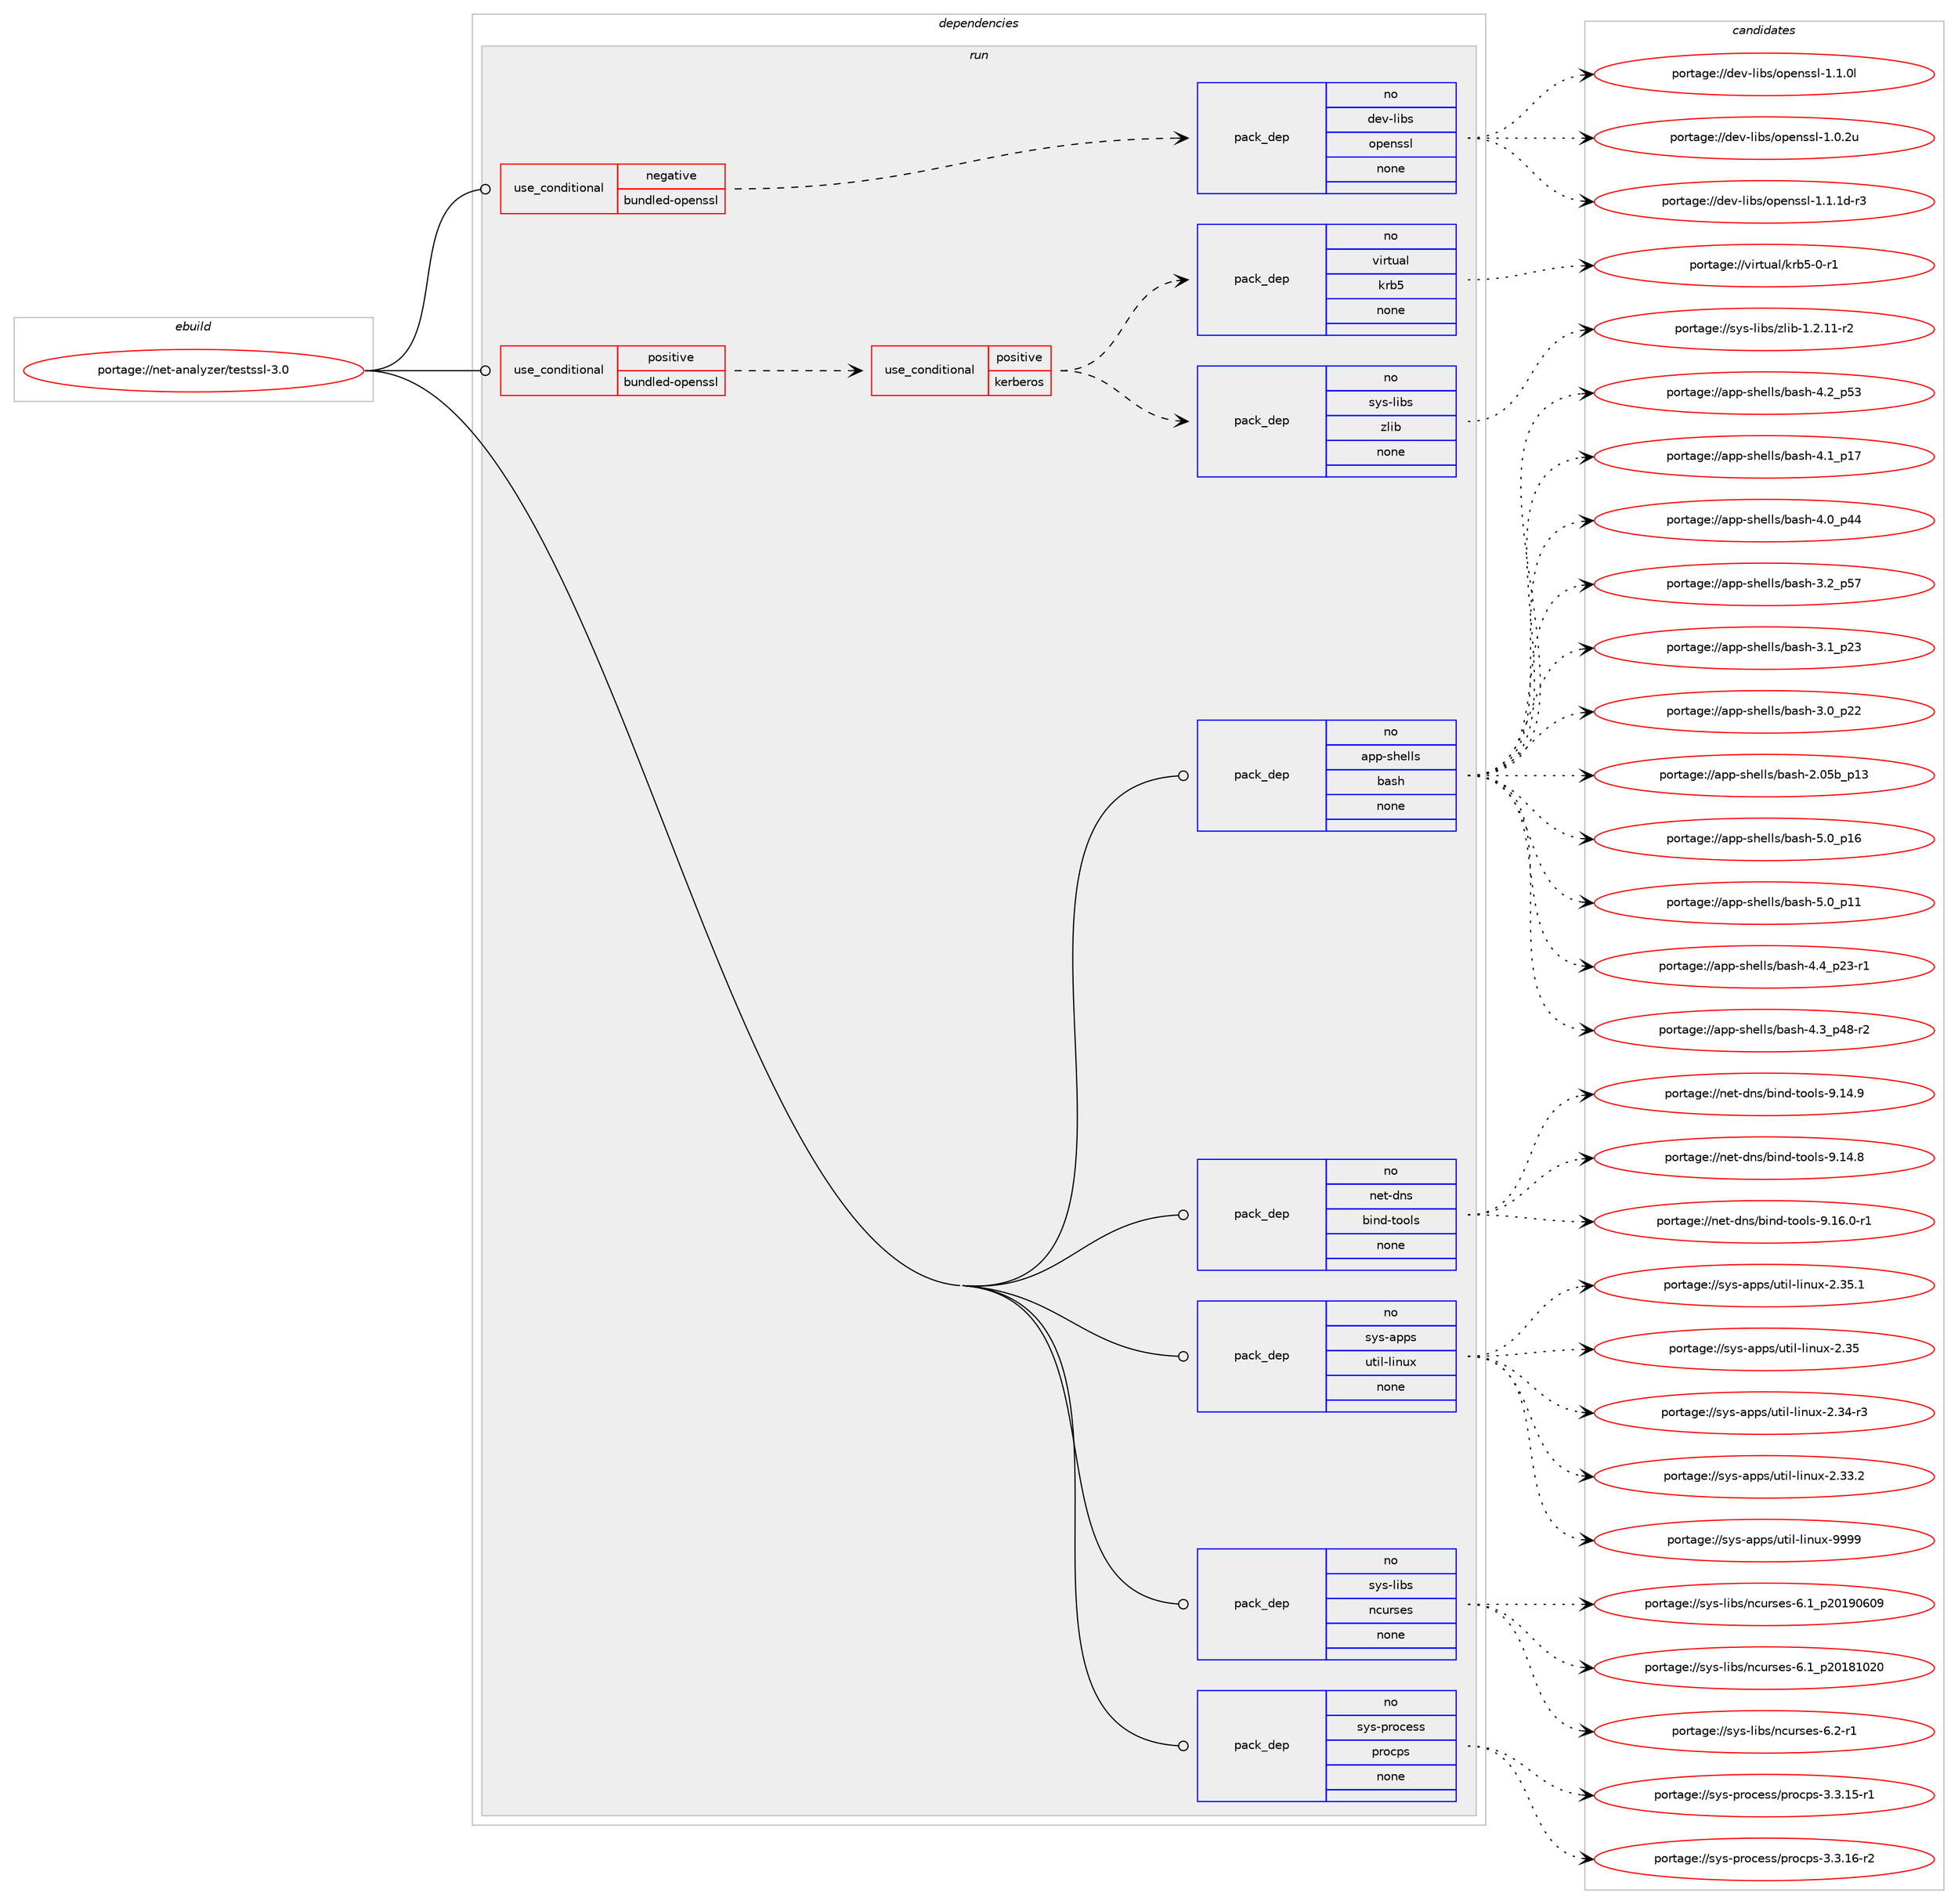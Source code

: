 digraph prolog {

# *************
# Graph options
# *************

newrank=true;
concentrate=true;
compound=true;
graph [rankdir=LR,fontname=Helvetica,fontsize=10,ranksep=1.5];#, ranksep=2.5, nodesep=0.2];
edge  [arrowhead=vee];
node  [fontname=Helvetica,fontsize=10];

# **********
# The ebuild
# **********

subgraph cluster_leftcol {
color=gray;
rank=same;
label=<<i>ebuild</i>>;
id [label="portage://net-analyzer/testssl-3.0", color=red, width=4, href="../net-analyzer/testssl-3.0.svg"];
}

# ****************
# The dependencies
# ****************

subgraph cluster_midcol {
color=gray;
label=<<i>dependencies</i>>;
subgraph cluster_compile {
fillcolor="#eeeeee";
style=filled;
label=<<i>compile</i>>;
}
subgraph cluster_compileandrun {
fillcolor="#eeeeee";
style=filled;
label=<<i>compile and run</i>>;
}
subgraph cluster_run {
fillcolor="#eeeeee";
style=filled;
label=<<i>run</i>>;
subgraph cond12978 {
dependency63886 [label=<<TABLE BORDER="0" CELLBORDER="1" CELLSPACING="0" CELLPADDING="4"><TR><TD ROWSPAN="3" CELLPADDING="10">use_conditional</TD></TR><TR><TD>negative</TD></TR><TR><TD>bundled-openssl</TD></TR></TABLE>>, shape=none, color=red];
subgraph pack49660 {
dependency63887 [label=<<TABLE BORDER="0" CELLBORDER="1" CELLSPACING="0" CELLPADDING="4" WIDTH="220"><TR><TD ROWSPAN="6" CELLPADDING="30">pack_dep</TD></TR><TR><TD WIDTH="110">no</TD></TR><TR><TD>dev-libs</TD></TR><TR><TD>openssl</TD></TR><TR><TD>none</TD></TR><TR><TD></TD></TR></TABLE>>, shape=none, color=blue];
}
dependency63886:e -> dependency63887:w [weight=20,style="dashed",arrowhead="vee"];
}
id:e -> dependency63886:w [weight=20,style="solid",arrowhead="odot"];
subgraph cond12979 {
dependency63888 [label=<<TABLE BORDER="0" CELLBORDER="1" CELLSPACING="0" CELLPADDING="4"><TR><TD ROWSPAN="3" CELLPADDING="10">use_conditional</TD></TR><TR><TD>positive</TD></TR><TR><TD>bundled-openssl</TD></TR></TABLE>>, shape=none, color=red];
subgraph cond12980 {
dependency63889 [label=<<TABLE BORDER="0" CELLBORDER="1" CELLSPACING="0" CELLPADDING="4"><TR><TD ROWSPAN="3" CELLPADDING="10">use_conditional</TD></TR><TR><TD>positive</TD></TR><TR><TD>kerberos</TD></TR></TABLE>>, shape=none, color=red];
subgraph pack49661 {
dependency63890 [label=<<TABLE BORDER="0" CELLBORDER="1" CELLSPACING="0" CELLPADDING="4" WIDTH="220"><TR><TD ROWSPAN="6" CELLPADDING="30">pack_dep</TD></TR><TR><TD WIDTH="110">no</TD></TR><TR><TD>sys-libs</TD></TR><TR><TD>zlib</TD></TR><TR><TD>none</TD></TR><TR><TD></TD></TR></TABLE>>, shape=none, color=blue];
}
dependency63889:e -> dependency63890:w [weight=20,style="dashed",arrowhead="vee"];
subgraph pack49662 {
dependency63891 [label=<<TABLE BORDER="0" CELLBORDER="1" CELLSPACING="0" CELLPADDING="4" WIDTH="220"><TR><TD ROWSPAN="6" CELLPADDING="30">pack_dep</TD></TR><TR><TD WIDTH="110">no</TD></TR><TR><TD>virtual</TD></TR><TR><TD>krb5</TD></TR><TR><TD>none</TD></TR><TR><TD></TD></TR></TABLE>>, shape=none, color=blue];
}
dependency63889:e -> dependency63891:w [weight=20,style="dashed",arrowhead="vee"];
}
dependency63888:e -> dependency63889:w [weight=20,style="dashed",arrowhead="vee"];
}
id:e -> dependency63888:w [weight=20,style="solid",arrowhead="odot"];
subgraph pack49663 {
dependency63892 [label=<<TABLE BORDER="0" CELLBORDER="1" CELLSPACING="0" CELLPADDING="4" WIDTH="220"><TR><TD ROWSPAN="6" CELLPADDING="30">pack_dep</TD></TR><TR><TD WIDTH="110">no</TD></TR><TR><TD>app-shells</TD></TR><TR><TD>bash</TD></TR><TR><TD>none</TD></TR><TR><TD></TD></TR></TABLE>>, shape=none, color=blue];
}
id:e -> dependency63892:w [weight=20,style="solid",arrowhead="odot"];
subgraph pack49664 {
dependency63893 [label=<<TABLE BORDER="0" CELLBORDER="1" CELLSPACING="0" CELLPADDING="4" WIDTH="220"><TR><TD ROWSPAN="6" CELLPADDING="30">pack_dep</TD></TR><TR><TD WIDTH="110">no</TD></TR><TR><TD>net-dns</TD></TR><TR><TD>bind-tools</TD></TR><TR><TD>none</TD></TR><TR><TD></TD></TR></TABLE>>, shape=none, color=blue];
}
id:e -> dependency63893:w [weight=20,style="solid",arrowhead="odot"];
subgraph pack49665 {
dependency63894 [label=<<TABLE BORDER="0" CELLBORDER="1" CELLSPACING="0" CELLPADDING="4" WIDTH="220"><TR><TD ROWSPAN="6" CELLPADDING="30">pack_dep</TD></TR><TR><TD WIDTH="110">no</TD></TR><TR><TD>sys-apps</TD></TR><TR><TD>util-linux</TD></TR><TR><TD>none</TD></TR><TR><TD></TD></TR></TABLE>>, shape=none, color=blue];
}
id:e -> dependency63894:w [weight=20,style="solid",arrowhead="odot"];
subgraph pack49666 {
dependency63895 [label=<<TABLE BORDER="0" CELLBORDER="1" CELLSPACING="0" CELLPADDING="4" WIDTH="220"><TR><TD ROWSPAN="6" CELLPADDING="30">pack_dep</TD></TR><TR><TD WIDTH="110">no</TD></TR><TR><TD>sys-libs</TD></TR><TR><TD>ncurses</TD></TR><TR><TD>none</TD></TR><TR><TD></TD></TR></TABLE>>, shape=none, color=blue];
}
id:e -> dependency63895:w [weight=20,style="solid",arrowhead="odot"];
subgraph pack49667 {
dependency63896 [label=<<TABLE BORDER="0" CELLBORDER="1" CELLSPACING="0" CELLPADDING="4" WIDTH="220"><TR><TD ROWSPAN="6" CELLPADDING="30">pack_dep</TD></TR><TR><TD WIDTH="110">no</TD></TR><TR><TD>sys-process</TD></TR><TR><TD>procps</TD></TR><TR><TD>none</TD></TR><TR><TD></TD></TR></TABLE>>, shape=none, color=blue];
}
id:e -> dependency63896:w [weight=20,style="solid",arrowhead="odot"];
}
}

# **************
# The candidates
# **************

subgraph cluster_choices {
rank=same;
color=gray;
label=<<i>candidates</i>>;

subgraph choice49660 {
color=black;
nodesep=1;
choice1001011184510810598115471111121011101151151084549464946491004511451 [label="portage://dev-libs/openssl-1.1.1d-r3", color=red, width=4,href="../dev-libs/openssl-1.1.1d-r3.svg"];
choice100101118451081059811547111112101110115115108454946494648108 [label="portage://dev-libs/openssl-1.1.0l", color=red, width=4,href="../dev-libs/openssl-1.1.0l.svg"];
choice100101118451081059811547111112101110115115108454946484650117 [label="portage://dev-libs/openssl-1.0.2u", color=red, width=4,href="../dev-libs/openssl-1.0.2u.svg"];
dependency63887:e -> choice1001011184510810598115471111121011101151151084549464946491004511451:w [style=dotted,weight="100"];
dependency63887:e -> choice100101118451081059811547111112101110115115108454946494648108:w [style=dotted,weight="100"];
dependency63887:e -> choice100101118451081059811547111112101110115115108454946484650117:w [style=dotted,weight="100"];
}
subgraph choice49661 {
color=black;
nodesep=1;
choice11512111545108105981154712210810598454946504649494511450 [label="portage://sys-libs/zlib-1.2.11-r2", color=red, width=4,href="../sys-libs/zlib-1.2.11-r2.svg"];
dependency63890:e -> choice11512111545108105981154712210810598454946504649494511450:w [style=dotted,weight="100"];
}
subgraph choice49662 {
color=black;
nodesep=1;
choice1181051141161179710847107114985345484511449 [label="portage://virtual/krb5-0-r1", color=red, width=4,href="../virtual/krb5-0-r1.svg"];
dependency63891:e -> choice1181051141161179710847107114985345484511449:w [style=dotted,weight="100"];
}
subgraph choice49663 {
color=black;
nodesep=1;
choice971121124511510410110810811547989711510445534648951124954 [label="portage://app-shells/bash-5.0_p16", color=red, width=4,href="../app-shells/bash-5.0_p16.svg"];
choice971121124511510410110810811547989711510445534648951124949 [label="portage://app-shells/bash-5.0_p11", color=red, width=4,href="../app-shells/bash-5.0_p11.svg"];
choice9711211245115104101108108115479897115104455246529511250514511449 [label="portage://app-shells/bash-4.4_p23-r1", color=red, width=4,href="../app-shells/bash-4.4_p23-r1.svg"];
choice9711211245115104101108108115479897115104455246519511252564511450 [label="portage://app-shells/bash-4.3_p48-r2", color=red, width=4,href="../app-shells/bash-4.3_p48-r2.svg"];
choice971121124511510410110810811547989711510445524650951125351 [label="portage://app-shells/bash-4.2_p53", color=red, width=4,href="../app-shells/bash-4.2_p53.svg"];
choice971121124511510410110810811547989711510445524649951124955 [label="portage://app-shells/bash-4.1_p17", color=red, width=4,href="../app-shells/bash-4.1_p17.svg"];
choice971121124511510410110810811547989711510445524648951125252 [label="portage://app-shells/bash-4.0_p44", color=red, width=4,href="../app-shells/bash-4.0_p44.svg"];
choice971121124511510410110810811547989711510445514650951125355 [label="portage://app-shells/bash-3.2_p57", color=red, width=4,href="../app-shells/bash-3.2_p57.svg"];
choice971121124511510410110810811547989711510445514649951125051 [label="portage://app-shells/bash-3.1_p23", color=red, width=4,href="../app-shells/bash-3.1_p23.svg"];
choice971121124511510410110810811547989711510445514648951125050 [label="portage://app-shells/bash-3.0_p22", color=red, width=4,href="../app-shells/bash-3.0_p22.svg"];
choice9711211245115104101108108115479897115104455046485398951124951 [label="portage://app-shells/bash-2.05b_p13", color=red, width=4,href="../app-shells/bash-2.05b_p13.svg"];
dependency63892:e -> choice971121124511510410110810811547989711510445534648951124954:w [style=dotted,weight="100"];
dependency63892:e -> choice971121124511510410110810811547989711510445534648951124949:w [style=dotted,weight="100"];
dependency63892:e -> choice9711211245115104101108108115479897115104455246529511250514511449:w [style=dotted,weight="100"];
dependency63892:e -> choice9711211245115104101108108115479897115104455246519511252564511450:w [style=dotted,weight="100"];
dependency63892:e -> choice971121124511510410110810811547989711510445524650951125351:w [style=dotted,weight="100"];
dependency63892:e -> choice971121124511510410110810811547989711510445524649951124955:w [style=dotted,weight="100"];
dependency63892:e -> choice971121124511510410110810811547989711510445524648951125252:w [style=dotted,weight="100"];
dependency63892:e -> choice971121124511510410110810811547989711510445514650951125355:w [style=dotted,weight="100"];
dependency63892:e -> choice971121124511510410110810811547989711510445514649951125051:w [style=dotted,weight="100"];
dependency63892:e -> choice971121124511510410110810811547989711510445514648951125050:w [style=dotted,weight="100"];
dependency63892:e -> choice9711211245115104101108108115479897115104455046485398951124951:w [style=dotted,weight="100"];
}
subgraph choice49664 {
color=black;
nodesep=1;
choice11010111645100110115479810511010045116111111108115455746495446484511449 [label="portage://net-dns/bind-tools-9.16.0-r1", color=red, width=4,href="../net-dns/bind-tools-9.16.0-r1.svg"];
choice1101011164510011011547981051101004511611111110811545574649524657 [label="portage://net-dns/bind-tools-9.14.9", color=red, width=4,href="../net-dns/bind-tools-9.14.9.svg"];
choice1101011164510011011547981051101004511611111110811545574649524656 [label="portage://net-dns/bind-tools-9.14.8", color=red, width=4,href="../net-dns/bind-tools-9.14.8.svg"];
dependency63893:e -> choice11010111645100110115479810511010045116111111108115455746495446484511449:w [style=dotted,weight="100"];
dependency63893:e -> choice1101011164510011011547981051101004511611111110811545574649524657:w [style=dotted,weight="100"];
dependency63893:e -> choice1101011164510011011547981051101004511611111110811545574649524656:w [style=dotted,weight="100"];
}
subgraph choice49665 {
color=black;
nodesep=1;
choice115121115459711211211547117116105108451081051101171204557575757 [label="portage://sys-apps/util-linux-9999", color=red, width=4,href="../sys-apps/util-linux-9999.svg"];
choice1151211154597112112115471171161051084510810511011712045504651534649 [label="portage://sys-apps/util-linux-2.35.1", color=red, width=4,href="../sys-apps/util-linux-2.35.1.svg"];
choice115121115459711211211547117116105108451081051101171204550465153 [label="portage://sys-apps/util-linux-2.35", color=red, width=4,href="../sys-apps/util-linux-2.35.svg"];
choice1151211154597112112115471171161051084510810511011712045504651524511451 [label="portage://sys-apps/util-linux-2.34-r3", color=red, width=4,href="../sys-apps/util-linux-2.34-r3.svg"];
choice1151211154597112112115471171161051084510810511011712045504651514650 [label="portage://sys-apps/util-linux-2.33.2", color=red, width=4,href="../sys-apps/util-linux-2.33.2.svg"];
dependency63894:e -> choice115121115459711211211547117116105108451081051101171204557575757:w [style=dotted,weight="100"];
dependency63894:e -> choice1151211154597112112115471171161051084510810511011712045504651534649:w [style=dotted,weight="100"];
dependency63894:e -> choice115121115459711211211547117116105108451081051101171204550465153:w [style=dotted,weight="100"];
dependency63894:e -> choice1151211154597112112115471171161051084510810511011712045504651524511451:w [style=dotted,weight="100"];
dependency63894:e -> choice1151211154597112112115471171161051084510810511011712045504651514650:w [style=dotted,weight="100"];
}
subgraph choice49666 {
color=black;
nodesep=1;
choice11512111545108105981154711099117114115101115455446504511449 [label="portage://sys-libs/ncurses-6.2-r1", color=red, width=4,href="../sys-libs/ncurses-6.2-r1.svg"];
choice1151211154510810598115471109911711411510111545544649951125048495748544857 [label="portage://sys-libs/ncurses-6.1_p20190609", color=red, width=4,href="../sys-libs/ncurses-6.1_p20190609.svg"];
choice1151211154510810598115471109911711411510111545544649951125048495649485048 [label="portage://sys-libs/ncurses-6.1_p20181020", color=red, width=4,href="../sys-libs/ncurses-6.1_p20181020.svg"];
dependency63895:e -> choice11512111545108105981154711099117114115101115455446504511449:w [style=dotted,weight="100"];
dependency63895:e -> choice1151211154510810598115471109911711411510111545544649951125048495748544857:w [style=dotted,weight="100"];
dependency63895:e -> choice1151211154510810598115471109911711411510111545544649951125048495649485048:w [style=dotted,weight="100"];
}
subgraph choice49667 {
color=black;
nodesep=1;
choice11512111545112114111991011151154711211411199112115455146514649544511450 [label="portage://sys-process/procps-3.3.16-r2", color=red, width=4,href="../sys-process/procps-3.3.16-r2.svg"];
choice11512111545112114111991011151154711211411199112115455146514649534511449 [label="portage://sys-process/procps-3.3.15-r1", color=red, width=4,href="../sys-process/procps-3.3.15-r1.svg"];
dependency63896:e -> choice11512111545112114111991011151154711211411199112115455146514649544511450:w [style=dotted,weight="100"];
dependency63896:e -> choice11512111545112114111991011151154711211411199112115455146514649534511449:w [style=dotted,weight="100"];
}
}

}
